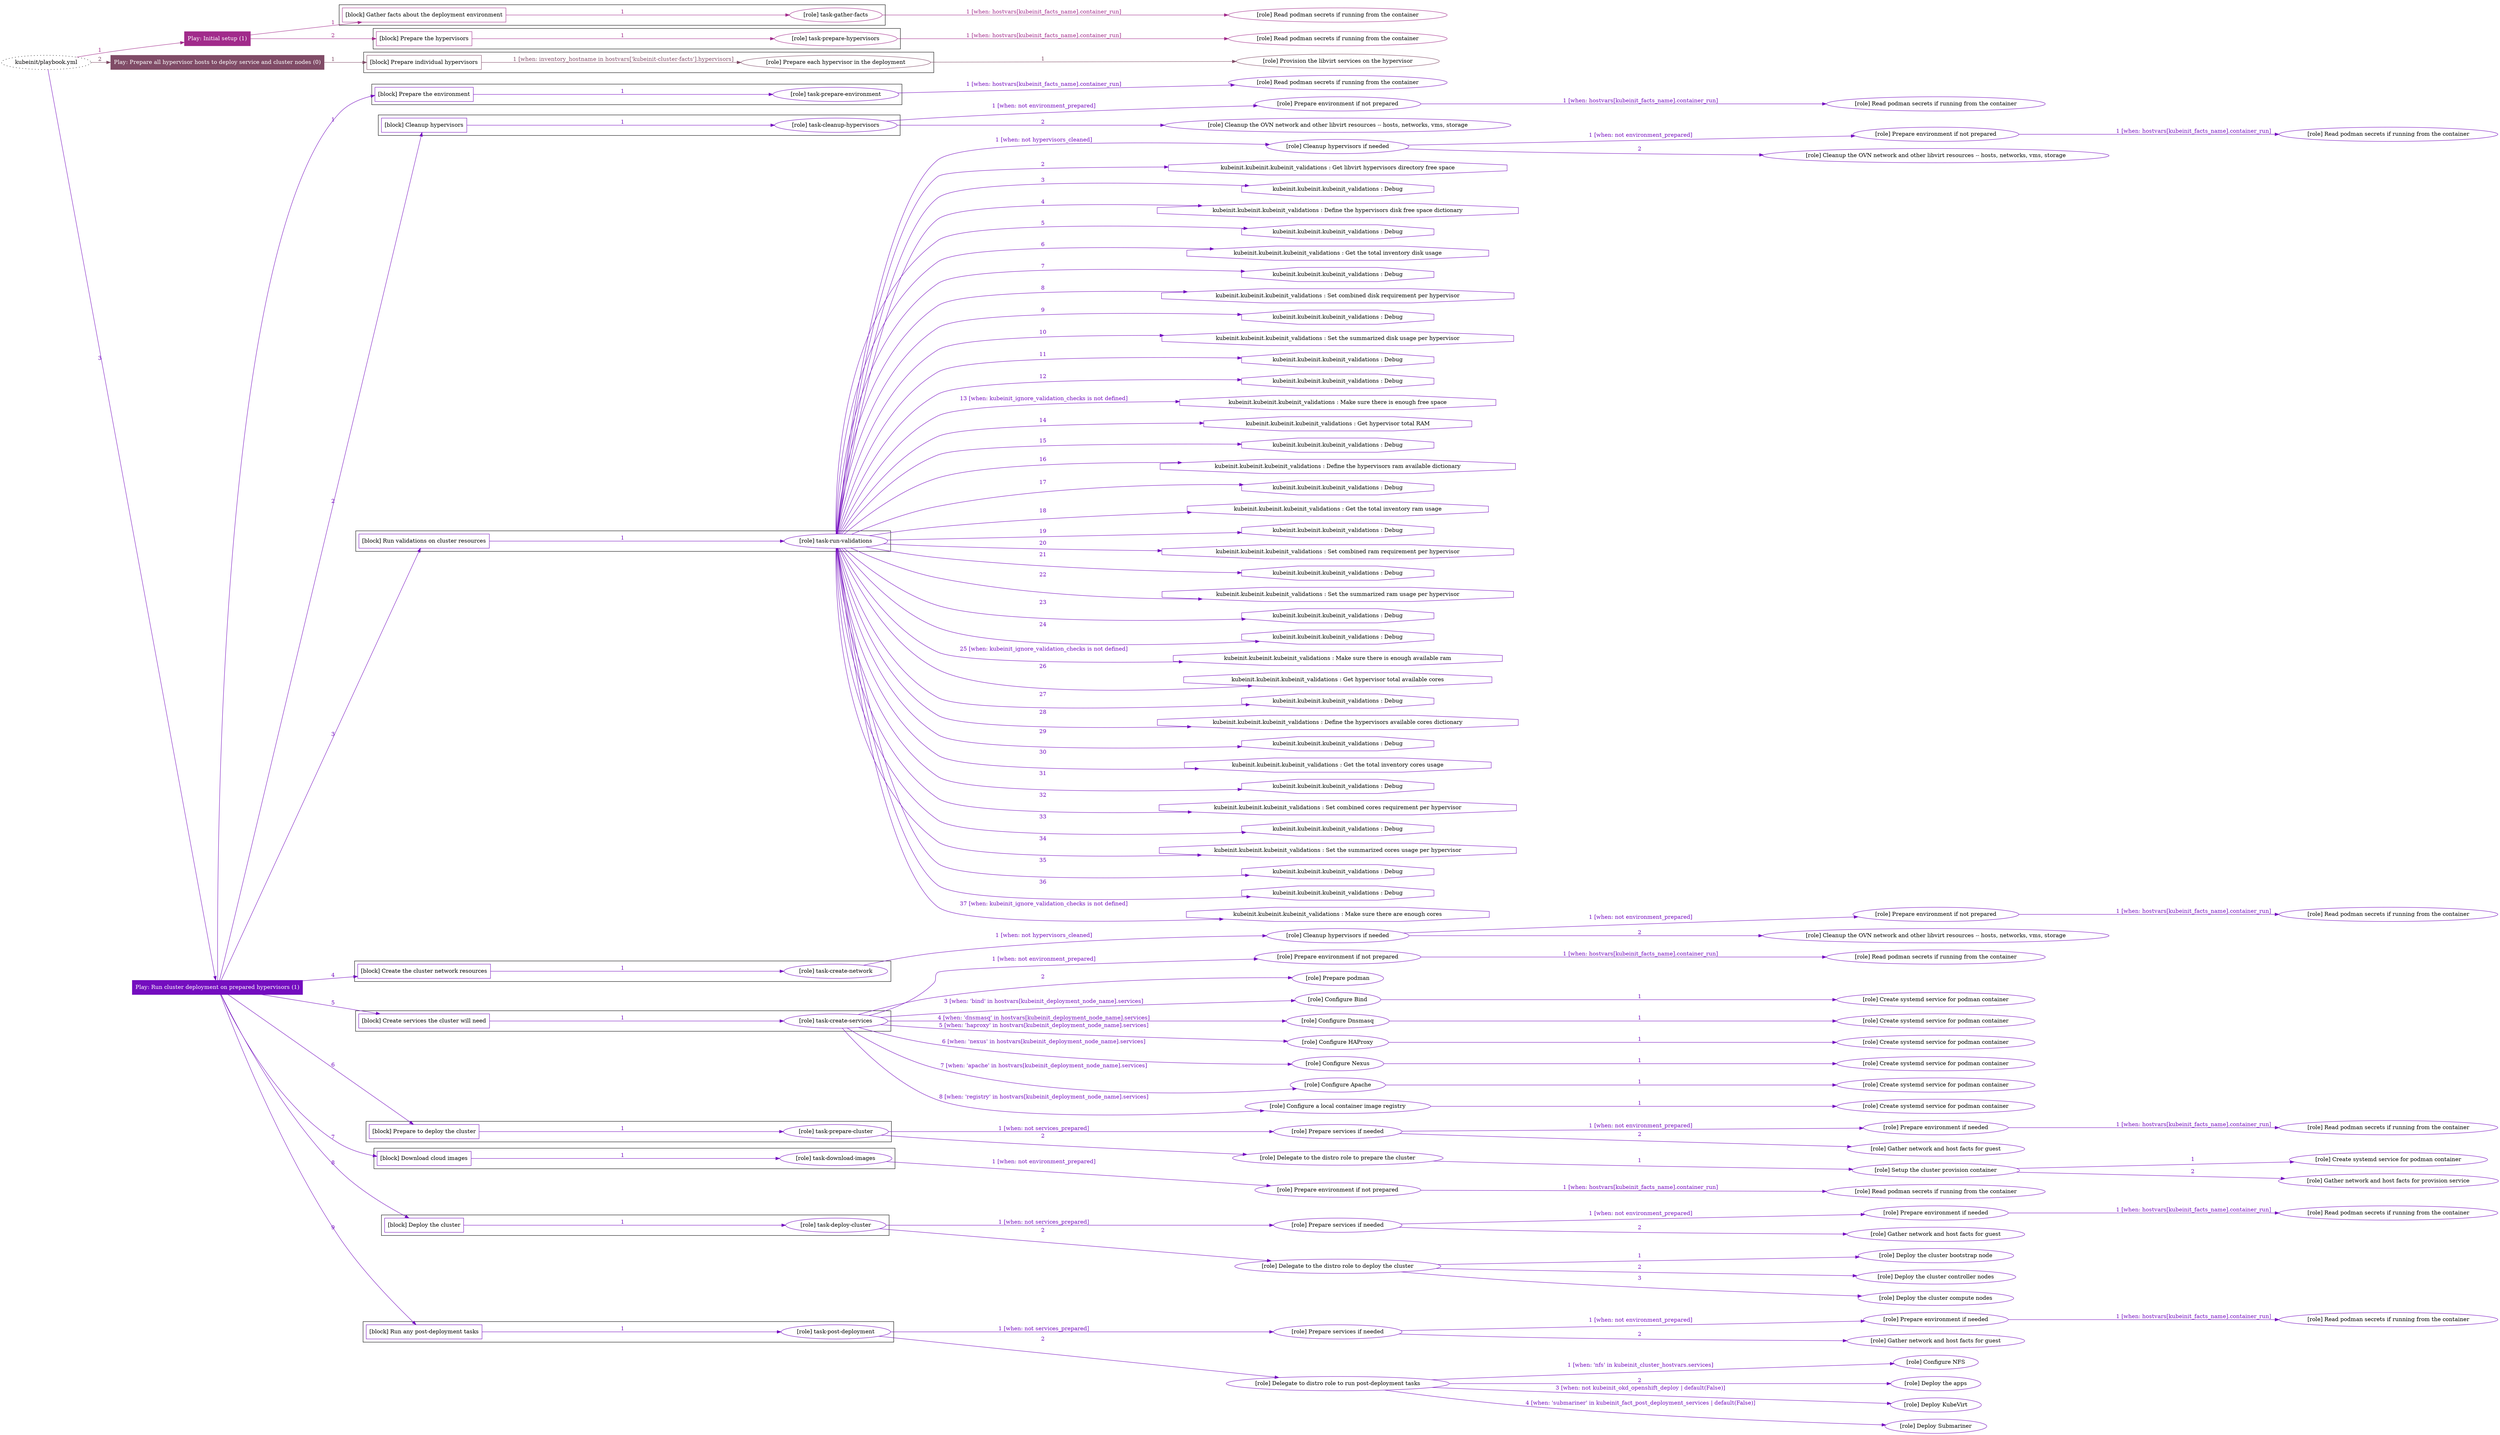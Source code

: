 digraph {
	graph [concentrate=true ordering=in rankdir=LR ratio=fill]
	edge [esep=5 sep=10]
	"kubeinit/playbook.yml" [id=root_node style=dotted]
	play_e121d2b7 [label="Play: Initial setup (1)" color="#a12b8b" fontcolor="#ffffff" id=play_e121d2b7 shape=box style=filled tooltip=localhost]
	"kubeinit/playbook.yml" -> play_e121d2b7 [label="1 " color="#a12b8b" fontcolor="#a12b8b" id=edge_8239b6d9 labeltooltip="1 " tooltip="1 "]
	subgraph "Read podman secrets if running from the container" {
		role_a593e386 [label="[role] Read podman secrets if running from the container" color="#a12b8b" id=role_a593e386 tooltip="Read podman secrets if running from the container"]
	}
	subgraph "task-gather-facts" {
		role_e65a0b2d [label="[role] task-gather-facts" color="#a12b8b" id=role_e65a0b2d tooltip="task-gather-facts"]
		role_e65a0b2d -> role_a593e386 [label="1 [when: hostvars[kubeinit_facts_name].container_run]" color="#a12b8b" fontcolor="#a12b8b" id=edge_37677efd labeltooltip="1 [when: hostvars[kubeinit_facts_name].container_run]" tooltip="1 [when: hostvars[kubeinit_facts_name].container_run]"]
	}
	subgraph "Read podman secrets if running from the container" {
		role_6b0870a6 [label="[role] Read podman secrets if running from the container" color="#a12b8b" id=role_6b0870a6 tooltip="Read podman secrets if running from the container"]
	}
	subgraph "task-prepare-hypervisors" {
		role_1e3c3061 [label="[role] task-prepare-hypervisors" color="#a12b8b" id=role_1e3c3061 tooltip="task-prepare-hypervisors"]
		role_1e3c3061 -> role_6b0870a6 [label="1 [when: hostvars[kubeinit_facts_name].container_run]" color="#a12b8b" fontcolor="#a12b8b" id=edge_ce321dff labeltooltip="1 [when: hostvars[kubeinit_facts_name].container_run]" tooltip="1 [when: hostvars[kubeinit_facts_name].container_run]"]
	}
	subgraph "Play: Initial setup (1)" {
		play_e121d2b7 -> block_a0521b14 [label=1 color="#a12b8b" fontcolor="#a12b8b" id=edge_de1aebce labeltooltip=1 tooltip=1]
		subgraph cluster_block_a0521b14 {
			block_a0521b14 [label="[block] Gather facts about the deployment environment" color="#a12b8b" id=block_a0521b14 labeltooltip="Gather facts about the deployment environment" shape=box tooltip="Gather facts about the deployment environment"]
			block_a0521b14 -> role_e65a0b2d [label="1 " color="#a12b8b" fontcolor="#a12b8b" id=edge_de6ee9a6 labeltooltip="1 " tooltip="1 "]
		}
		play_e121d2b7 -> block_1dc308d3 [label=2 color="#a12b8b" fontcolor="#a12b8b" id=edge_83014aed labeltooltip=2 tooltip=2]
		subgraph cluster_block_1dc308d3 {
			block_1dc308d3 [label="[block] Prepare the hypervisors" color="#a12b8b" id=block_1dc308d3 labeltooltip="Prepare the hypervisors" shape=box tooltip="Prepare the hypervisors"]
			block_1dc308d3 -> role_1e3c3061 [label="1 " color="#a12b8b" fontcolor="#a12b8b" id=edge_a00c1db8 labeltooltip="1 " tooltip="1 "]
		}
	}
	play_9d099efa [label="Play: Prepare all hypervisor hosts to deploy service and cluster nodes (0)" color="#804c67" fontcolor="#ffffff" id=play_9d099efa shape=box style=filled tooltip="Play: Prepare all hypervisor hosts to deploy service and cluster nodes (0)"]
	"kubeinit/playbook.yml" -> play_9d099efa [label="2 " color="#804c67" fontcolor="#804c67" id=edge_96591301 labeltooltip="2 " tooltip="2 "]
	subgraph "Provision the libvirt services on the hypervisor" {
		role_48d6ed60 [label="[role] Provision the libvirt services on the hypervisor" color="#804c67" id=role_48d6ed60 tooltip="Provision the libvirt services on the hypervisor"]
	}
	subgraph "Prepare each hypervisor in the deployment" {
		role_d86f66a5 [label="[role] Prepare each hypervisor in the deployment" color="#804c67" id=role_d86f66a5 tooltip="Prepare each hypervisor in the deployment"]
		role_d86f66a5 -> role_48d6ed60 [label="1 " color="#804c67" fontcolor="#804c67" id=edge_49e3c98f labeltooltip="1 " tooltip="1 "]
	}
	subgraph "Play: Prepare all hypervisor hosts to deploy service and cluster nodes (0)" {
		play_9d099efa -> block_833ad7ba [label=1 color="#804c67" fontcolor="#804c67" id=edge_2801961a labeltooltip=1 tooltip=1]
		subgraph cluster_block_833ad7ba {
			block_833ad7ba [label="[block] Prepare individual hypervisors" color="#804c67" id=block_833ad7ba labeltooltip="Prepare individual hypervisors" shape=box tooltip="Prepare individual hypervisors"]
			block_833ad7ba -> role_d86f66a5 [label="1 [when: inventory_hostname in hostvars['kubeinit-cluster-facts'].hypervisors]" color="#804c67" fontcolor="#804c67" id=edge_8e8f495c labeltooltip="1 [when: inventory_hostname in hostvars['kubeinit-cluster-facts'].hypervisors]" tooltip="1 [when: inventory_hostname in hostvars['kubeinit-cluster-facts'].hypervisors]"]
		}
	}
	play_901722f1 [label="Play: Run cluster deployment on prepared hypervisors (1)" color="#740dbf" fontcolor="#ffffff" id=play_901722f1 shape=box style=filled tooltip=localhost]
	"kubeinit/playbook.yml" -> play_901722f1 [label="3 " color="#740dbf" fontcolor="#740dbf" id=edge_91b9c3d3 labeltooltip="3 " tooltip="3 "]
	subgraph "Read podman secrets if running from the container" {
		role_fb2f0ef6 [label="[role] Read podman secrets if running from the container" color="#740dbf" id=role_fb2f0ef6 tooltip="Read podman secrets if running from the container"]
	}
	subgraph "task-prepare-environment" {
		role_132d3247 [label="[role] task-prepare-environment" color="#740dbf" id=role_132d3247 tooltip="task-prepare-environment"]
		role_132d3247 -> role_fb2f0ef6 [label="1 [when: hostvars[kubeinit_facts_name].container_run]" color="#740dbf" fontcolor="#740dbf" id=edge_13ba1fe8 labeltooltip="1 [when: hostvars[kubeinit_facts_name].container_run]" tooltip="1 [when: hostvars[kubeinit_facts_name].container_run]"]
	}
	subgraph "Read podman secrets if running from the container" {
		role_f4cb167d [label="[role] Read podman secrets if running from the container" color="#740dbf" id=role_f4cb167d tooltip="Read podman secrets if running from the container"]
	}
	subgraph "Prepare environment if not prepared" {
		role_c0f313aa [label="[role] Prepare environment if not prepared" color="#740dbf" id=role_c0f313aa tooltip="Prepare environment if not prepared"]
		role_c0f313aa -> role_f4cb167d [label="1 [when: hostvars[kubeinit_facts_name].container_run]" color="#740dbf" fontcolor="#740dbf" id=edge_825f2572 labeltooltip="1 [when: hostvars[kubeinit_facts_name].container_run]" tooltip="1 [when: hostvars[kubeinit_facts_name].container_run]"]
	}
	subgraph "Cleanup the OVN network and other libvirt resources -- hosts, networks, vms, storage" {
		role_a5f7d24d [label="[role] Cleanup the OVN network and other libvirt resources -- hosts, networks, vms, storage" color="#740dbf" id=role_a5f7d24d tooltip="Cleanup the OVN network and other libvirt resources -- hosts, networks, vms, storage"]
	}
	subgraph "task-cleanup-hypervisors" {
		role_306d374e [label="[role] task-cleanup-hypervisors" color="#740dbf" id=role_306d374e tooltip="task-cleanup-hypervisors"]
		role_306d374e -> role_c0f313aa [label="1 [when: not environment_prepared]" color="#740dbf" fontcolor="#740dbf" id=edge_cb011fac labeltooltip="1 [when: not environment_prepared]" tooltip="1 [when: not environment_prepared]"]
		role_306d374e -> role_a5f7d24d [label="2 " color="#740dbf" fontcolor="#740dbf" id=edge_e64d05a3 labeltooltip="2 " tooltip="2 "]
	}
	subgraph "Read podman secrets if running from the container" {
		role_b0227f06 [label="[role] Read podman secrets if running from the container" color="#740dbf" id=role_b0227f06 tooltip="Read podman secrets if running from the container"]
	}
	subgraph "Prepare environment if not prepared" {
		role_8289303e [label="[role] Prepare environment if not prepared" color="#740dbf" id=role_8289303e tooltip="Prepare environment if not prepared"]
		role_8289303e -> role_b0227f06 [label="1 [when: hostvars[kubeinit_facts_name].container_run]" color="#740dbf" fontcolor="#740dbf" id=edge_50aff37d labeltooltip="1 [when: hostvars[kubeinit_facts_name].container_run]" tooltip="1 [when: hostvars[kubeinit_facts_name].container_run]"]
	}
	subgraph "Cleanup the OVN network and other libvirt resources -- hosts, networks, vms, storage" {
		role_7a33c063 [label="[role] Cleanup the OVN network and other libvirt resources -- hosts, networks, vms, storage" color="#740dbf" id=role_7a33c063 tooltip="Cleanup the OVN network and other libvirt resources -- hosts, networks, vms, storage"]
	}
	subgraph "Cleanup hypervisors if needed" {
		role_d5251f47 [label="[role] Cleanup hypervisors if needed" color="#740dbf" id=role_d5251f47 tooltip="Cleanup hypervisors if needed"]
		role_d5251f47 -> role_8289303e [label="1 [when: not environment_prepared]" color="#740dbf" fontcolor="#740dbf" id=edge_7e1be00f labeltooltip="1 [when: not environment_prepared]" tooltip="1 [when: not environment_prepared]"]
		role_d5251f47 -> role_7a33c063 [label="2 " color="#740dbf" fontcolor="#740dbf" id=edge_30ae942d labeltooltip="2 " tooltip="2 "]
	}
	subgraph "task-run-validations" {
		role_f3a0c784 [label="[role] task-run-validations" color="#740dbf" id=role_f3a0c784 tooltip="task-run-validations"]
		role_f3a0c784 -> role_d5251f47 [label="1 [when: not hypervisors_cleaned]" color="#740dbf" fontcolor="#740dbf" id=edge_9edd41ac labeltooltip="1 [when: not hypervisors_cleaned]" tooltip="1 [when: not hypervisors_cleaned]"]
		task_d2fed591 [label="kubeinit.kubeinit.kubeinit_validations : Get libvirt hypervisors directory free space" color="#740dbf" id=task_d2fed591 shape=octagon tooltip="kubeinit.kubeinit.kubeinit_validations : Get libvirt hypervisors directory free space"]
		role_f3a0c784 -> task_d2fed591 [label="2 " color="#740dbf" fontcolor="#740dbf" id=edge_f7f45d89 labeltooltip="2 " tooltip="2 "]
		task_58dd77ec [label="kubeinit.kubeinit.kubeinit_validations : Debug" color="#740dbf" id=task_58dd77ec shape=octagon tooltip="kubeinit.kubeinit.kubeinit_validations : Debug"]
		role_f3a0c784 -> task_58dd77ec [label="3 " color="#740dbf" fontcolor="#740dbf" id=edge_f39e0b29 labeltooltip="3 " tooltip="3 "]
		task_bc77e244 [label="kubeinit.kubeinit.kubeinit_validations : Define the hypervisors disk free space dictionary" color="#740dbf" id=task_bc77e244 shape=octagon tooltip="kubeinit.kubeinit.kubeinit_validations : Define the hypervisors disk free space dictionary"]
		role_f3a0c784 -> task_bc77e244 [label="4 " color="#740dbf" fontcolor="#740dbf" id=edge_b750c8db labeltooltip="4 " tooltip="4 "]
		task_1ad773c9 [label="kubeinit.kubeinit.kubeinit_validations : Debug" color="#740dbf" id=task_1ad773c9 shape=octagon tooltip="kubeinit.kubeinit.kubeinit_validations : Debug"]
		role_f3a0c784 -> task_1ad773c9 [label="5 " color="#740dbf" fontcolor="#740dbf" id=edge_216b76d6 labeltooltip="5 " tooltip="5 "]
		task_d39449ba [label="kubeinit.kubeinit.kubeinit_validations : Get the total inventory disk usage" color="#740dbf" id=task_d39449ba shape=octagon tooltip="kubeinit.kubeinit.kubeinit_validations : Get the total inventory disk usage"]
		role_f3a0c784 -> task_d39449ba [label="6 " color="#740dbf" fontcolor="#740dbf" id=edge_0784200a labeltooltip="6 " tooltip="6 "]
		task_4837dbfe [label="kubeinit.kubeinit.kubeinit_validations : Debug" color="#740dbf" id=task_4837dbfe shape=octagon tooltip="kubeinit.kubeinit.kubeinit_validations : Debug"]
		role_f3a0c784 -> task_4837dbfe [label="7 " color="#740dbf" fontcolor="#740dbf" id=edge_77b819d5 labeltooltip="7 " tooltip="7 "]
		task_05146b7a [label="kubeinit.kubeinit.kubeinit_validations : Set combined disk requirement per hypervisor" color="#740dbf" id=task_05146b7a shape=octagon tooltip="kubeinit.kubeinit.kubeinit_validations : Set combined disk requirement per hypervisor"]
		role_f3a0c784 -> task_05146b7a [label="8 " color="#740dbf" fontcolor="#740dbf" id=edge_61cf74a9 labeltooltip="8 " tooltip="8 "]
		task_55f0de28 [label="kubeinit.kubeinit.kubeinit_validations : Debug" color="#740dbf" id=task_55f0de28 shape=octagon tooltip="kubeinit.kubeinit.kubeinit_validations : Debug"]
		role_f3a0c784 -> task_55f0de28 [label="9 " color="#740dbf" fontcolor="#740dbf" id=edge_9aab1891 labeltooltip="9 " tooltip="9 "]
		task_e1c4b0f9 [label="kubeinit.kubeinit.kubeinit_validations : Set the summarized disk usage per hypervisor" color="#740dbf" id=task_e1c4b0f9 shape=octagon tooltip="kubeinit.kubeinit.kubeinit_validations : Set the summarized disk usage per hypervisor"]
		role_f3a0c784 -> task_e1c4b0f9 [label="10 " color="#740dbf" fontcolor="#740dbf" id=edge_247a850d labeltooltip="10 " tooltip="10 "]
		task_64845910 [label="kubeinit.kubeinit.kubeinit_validations : Debug" color="#740dbf" id=task_64845910 shape=octagon tooltip="kubeinit.kubeinit.kubeinit_validations : Debug"]
		role_f3a0c784 -> task_64845910 [label="11 " color="#740dbf" fontcolor="#740dbf" id=edge_0f4587fd labeltooltip="11 " tooltip="11 "]
		task_d2fe4032 [label="kubeinit.kubeinit.kubeinit_validations : Debug" color="#740dbf" id=task_d2fe4032 shape=octagon tooltip="kubeinit.kubeinit.kubeinit_validations : Debug"]
		role_f3a0c784 -> task_d2fe4032 [label="12 " color="#740dbf" fontcolor="#740dbf" id=edge_e14edcea labeltooltip="12 " tooltip="12 "]
		task_aba58d3c [label="kubeinit.kubeinit.kubeinit_validations : Make sure there is enough free space" color="#740dbf" id=task_aba58d3c shape=octagon tooltip="kubeinit.kubeinit.kubeinit_validations : Make sure there is enough free space"]
		role_f3a0c784 -> task_aba58d3c [label="13 [when: kubeinit_ignore_validation_checks is not defined]" color="#740dbf" fontcolor="#740dbf" id=edge_846dba91 labeltooltip="13 [when: kubeinit_ignore_validation_checks is not defined]" tooltip="13 [when: kubeinit_ignore_validation_checks is not defined]"]
		task_13d30870 [label="kubeinit.kubeinit.kubeinit_validations : Get hypervisor total RAM" color="#740dbf" id=task_13d30870 shape=octagon tooltip="kubeinit.kubeinit.kubeinit_validations : Get hypervisor total RAM"]
		role_f3a0c784 -> task_13d30870 [label="14 " color="#740dbf" fontcolor="#740dbf" id=edge_e33dc8f6 labeltooltip="14 " tooltip="14 "]
		task_baf32cda [label="kubeinit.kubeinit.kubeinit_validations : Debug" color="#740dbf" id=task_baf32cda shape=octagon tooltip="kubeinit.kubeinit.kubeinit_validations : Debug"]
		role_f3a0c784 -> task_baf32cda [label="15 " color="#740dbf" fontcolor="#740dbf" id=edge_490dab8d labeltooltip="15 " tooltip="15 "]
		task_2fe617f4 [label="kubeinit.kubeinit.kubeinit_validations : Define the hypervisors ram available dictionary" color="#740dbf" id=task_2fe617f4 shape=octagon tooltip="kubeinit.kubeinit.kubeinit_validations : Define the hypervisors ram available dictionary"]
		role_f3a0c784 -> task_2fe617f4 [label="16 " color="#740dbf" fontcolor="#740dbf" id=edge_6c1b251e labeltooltip="16 " tooltip="16 "]
		task_4bebda78 [label="kubeinit.kubeinit.kubeinit_validations : Debug" color="#740dbf" id=task_4bebda78 shape=octagon tooltip="kubeinit.kubeinit.kubeinit_validations : Debug"]
		role_f3a0c784 -> task_4bebda78 [label="17 " color="#740dbf" fontcolor="#740dbf" id=edge_e0872e48 labeltooltip="17 " tooltip="17 "]
		task_72a44e50 [label="kubeinit.kubeinit.kubeinit_validations : Get the total inventory ram usage" color="#740dbf" id=task_72a44e50 shape=octagon tooltip="kubeinit.kubeinit.kubeinit_validations : Get the total inventory ram usage"]
		role_f3a0c784 -> task_72a44e50 [label="18 " color="#740dbf" fontcolor="#740dbf" id=edge_d16ce817 labeltooltip="18 " tooltip="18 "]
		task_77334acc [label="kubeinit.kubeinit.kubeinit_validations : Debug" color="#740dbf" id=task_77334acc shape=octagon tooltip="kubeinit.kubeinit.kubeinit_validations : Debug"]
		role_f3a0c784 -> task_77334acc [label="19 " color="#740dbf" fontcolor="#740dbf" id=edge_b8df218f labeltooltip="19 " tooltip="19 "]
		task_ada351a9 [label="kubeinit.kubeinit.kubeinit_validations : Set combined ram requirement per hypervisor" color="#740dbf" id=task_ada351a9 shape=octagon tooltip="kubeinit.kubeinit.kubeinit_validations : Set combined ram requirement per hypervisor"]
		role_f3a0c784 -> task_ada351a9 [label="20 " color="#740dbf" fontcolor="#740dbf" id=edge_a973f5f6 labeltooltip="20 " tooltip="20 "]
		task_6063a68b [label="kubeinit.kubeinit.kubeinit_validations : Debug" color="#740dbf" id=task_6063a68b shape=octagon tooltip="kubeinit.kubeinit.kubeinit_validations : Debug"]
		role_f3a0c784 -> task_6063a68b [label="21 " color="#740dbf" fontcolor="#740dbf" id=edge_1448444d labeltooltip="21 " tooltip="21 "]
		task_f6b0e402 [label="kubeinit.kubeinit.kubeinit_validations : Set the summarized ram usage per hypervisor" color="#740dbf" id=task_f6b0e402 shape=octagon tooltip="kubeinit.kubeinit.kubeinit_validations : Set the summarized ram usage per hypervisor"]
		role_f3a0c784 -> task_f6b0e402 [label="22 " color="#740dbf" fontcolor="#740dbf" id=edge_f746f484 labeltooltip="22 " tooltip="22 "]
		task_dbd6dcd9 [label="kubeinit.kubeinit.kubeinit_validations : Debug" color="#740dbf" id=task_dbd6dcd9 shape=octagon tooltip="kubeinit.kubeinit.kubeinit_validations : Debug"]
		role_f3a0c784 -> task_dbd6dcd9 [label="23 " color="#740dbf" fontcolor="#740dbf" id=edge_5a036530 labeltooltip="23 " tooltip="23 "]
		task_4d1349ee [label="kubeinit.kubeinit.kubeinit_validations : Debug" color="#740dbf" id=task_4d1349ee shape=octagon tooltip="kubeinit.kubeinit.kubeinit_validations : Debug"]
		role_f3a0c784 -> task_4d1349ee [label="24 " color="#740dbf" fontcolor="#740dbf" id=edge_04217409 labeltooltip="24 " tooltip="24 "]
		task_a483f52a [label="kubeinit.kubeinit.kubeinit_validations : Make sure there is enough available ram" color="#740dbf" id=task_a483f52a shape=octagon tooltip="kubeinit.kubeinit.kubeinit_validations : Make sure there is enough available ram"]
		role_f3a0c784 -> task_a483f52a [label="25 [when: kubeinit_ignore_validation_checks is not defined]" color="#740dbf" fontcolor="#740dbf" id=edge_35e70d7c labeltooltip="25 [when: kubeinit_ignore_validation_checks is not defined]" tooltip="25 [when: kubeinit_ignore_validation_checks is not defined]"]
		task_e60f76e7 [label="kubeinit.kubeinit.kubeinit_validations : Get hypervisor total available cores" color="#740dbf" id=task_e60f76e7 shape=octagon tooltip="kubeinit.kubeinit.kubeinit_validations : Get hypervisor total available cores"]
		role_f3a0c784 -> task_e60f76e7 [label="26 " color="#740dbf" fontcolor="#740dbf" id=edge_4cc927be labeltooltip="26 " tooltip="26 "]
		task_0ccc23ed [label="kubeinit.kubeinit.kubeinit_validations : Debug" color="#740dbf" id=task_0ccc23ed shape=octagon tooltip="kubeinit.kubeinit.kubeinit_validations : Debug"]
		role_f3a0c784 -> task_0ccc23ed [label="27 " color="#740dbf" fontcolor="#740dbf" id=edge_5dbd181b labeltooltip="27 " tooltip="27 "]
		task_751e2795 [label="kubeinit.kubeinit.kubeinit_validations : Define the hypervisors available cores dictionary" color="#740dbf" id=task_751e2795 shape=octagon tooltip="kubeinit.kubeinit.kubeinit_validations : Define the hypervisors available cores dictionary"]
		role_f3a0c784 -> task_751e2795 [label="28 " color="#740dbf" fontcolor="#740dbf" id=edge_687644e0 labeltooltip="28 " tooltip="28 "]
		task_7de918ea [label="kubeinit.kubeinit.kubeinit_validations : Debug" color="#740dbf" id=task_7de918ea shape=octagon tooltip="kubeinit.kubeinit.kubeinit_validations : Debug"]
		role_f3a0c784 -> task_7de918ea [label="29 " color="#740dbf" fontcolor="#740dbf" id=edge_e168d366 labeltooltip="29 " tooltip="29 "]
		task_4423fae2 [label="kubeinit.kubeinit.kubeinit_validations : Get the total inventory cores usage" color="#740dbf" id=task_4423fae2 shape=octagon tooltip="kubeinit.kubeinit.kubeinit_validations : Get the total inventory cores usage"]
		role_f3a0c784 -> task_4423fae2 [label="30 " color="#740dbf" fontcolor="#740dbf" id=edge_b56f8513 labeltooltip="30 " tooltip="30 "]
		task_3b559763 [label="kubeinit.kubeinit.kubeinit_validations : Debug" color="#740dbf" id=task_3b559763 shape=octagon tooltip="kubeinit.kubeinit.kubeinit_validations : Debug"]
		role_f3a0c784 -> task_3b559763 [label="31 " color="#740dbf" fontcolor="#740dbf" id=edge_3747c47b labeltooltip="31 " tooltip="31 "]
		task_b03c224b [label="kubeinit.kubeinit.kubeinit_validations : Set combined cores requirement per hypervisor" color="#740dbf" id=task_b03c224b shape=octagon tooltip="kubeinit.kubeinit.kubeinit_validations : Set combined cores requirement per hypervisor"]
		role_f3a0c784 -> task_b03c224b [label="32 " color="#740dbf" fontcolor="#740dbf" id=edge_33da4bf7 labeltooltip="32 " tooltip="32 "]
		task_3b21b160 [label="kubeinit.kubeinit.kubeinit_validations : Debug" color="#740dbf" id=task_3b21b160 shape=octagon tooltip="kubeinit.kubeinit.kubeinit_validations : Debug"]
		role_f3a0c784 -> task_3b21b160 [label="33 " color="#740dbf" fontcolor="#740dbf" id=edge_371df39f labeltooltip="33 " tooltip="33 "]
		task_24b7f52d [label="kubeinit.kubeinit.kubeinit_validations : Set the summarized cores usage per hypervisor" color="#740dbf" id=task_24b7f52d shape=octagon tooltip="kubeinit.kubeinit.kubeinit_validations : Set the summarized cores usage per hypervisor"]
		role_f3a0c784 -> task_24b7f52d [label="34 " color="#740dbf" fontcolor="#740dbf" id=edge_8273efda labeltooltip="34 " tooltip="34 "]
		task_aeb27b20 [label="kubeinit.kubeinit.kubeinit_validations : Debug" color="#740dbf" id=task_aeb27b20 shape=octagon tooltip="kubeinit.kubeinit.kubeinit_validations : Debug"]
		role_f3a0c784 -> task_aeb27b20 [label="35 " color="#740dbf" fontcolor="#740dbf" id=edge_b91bdf7a labeltooltip="35 " tooltip="35 "]
		task_75381d9d [label="kubeinit.kubeinit.kubeinit_validations : Debug" color="#740dbf" id=task_75381d9d shape=octagon tooltip="kubeinit.kubeinit.kubeinit_validations : Debug"]
		role_f3a0c784 -> task_75381d9d [label="36 " color="#740dbf" fontcolor="#740dbf" id=edge_43a72497 labeltooltip="36 " tooltip="36 "]
		task_f693816f [label="kubeinit.kubeinit.kubeinit_validations : Make sure there are enough cores" color="#740dbf" id=task_f693816f shape=octagon tooltip="kubeinit.kubeinit.kubeinit_validations : Make sure there are enough cores"]
		role_f3a0c784 -> task_f693816f [label="37 [when: kubeinit_ignore_validation_checks is not defined]" color="#740dbf" fontcolor="#740dbf" id=edge_fc16e7d4 labeltooltip="37 [when: kubeinit_ignore_validation_checks is not defined]" tooltip="37 [when: kubeinit_ignore_validation_checks is not defined]"]
	}
	subgraph "Read podman secrets if running from the container" {
		role_5abae1b2 [label="[role] Read podman secrets if running from the container" color="#740dbf" id=role_5abae1b2 tooltip="Read podman secrets if running from the container"]
	}
	subgraph "Prepare environment if not prepared" {
		role_6b176595 [label="[role] Prepare environment if not prepared" color="#740dbf" id=role_6b176595 tooltip="Prepare environment if not prepared"]
		role_6b176595 -> role_5abae1b2 [label="1 [when: hostvars[kubeinit_facts_name].container_run]" color="#740dbf" fontcolor="#740dbf" id=edge_10b76afe labeltooltip="1 [when: hostvars[kubeinit_facts_name].container_run]" tooltip="1 [when: hostvars[kubeinit_facts_name].container_run]"]
	}
	subgraph "Cleanup the OVN network and other libvirt resources -- hosts, networks, vms, storage" {
		role_e8016608 [label="[role] Cleanup the OVN network and other libvirt resources -- hosts, networks, vms, storage" color="#740dbf" id=role_e8016608 tooltip="Cleanup the OVN network and other libvirt resources -- hosts, networks, vms, storage"]
	}
	subgraph "Cleanup hypervisors if needed" {
		role_84c944da [label="[role] Cleanup hypervisors if needed" color="#740dbf" id=role_84c944da tooltip="Cleanup hypervisors if needed"]
		role_84c944da -> role_6b176595 [label="1 [when: not environment_prepared]" color="#740dbf" fontcolor="#740dbf" id=edge_d3b76bb5 labeltooltip="1 [when: not environment_prepared]" tooltip="1 [when: not environment_prepared]"]
		role_84c944da -> role_e8016608 [label="2 " color="#740dbf" fontcolor="#740dbf" id=edge_cd243d45 labeltooltip="2 " tooltip="2 "]
	}
	subgraph "task-create-network" {
		role_365bbca1 [label="[role] task-create-network" color="#740dbf" id=role_365bbca1 tooltip="task-create-network"]
		role_365bbca1 -> role_84c944da [label="1 [when: not hypervisors_cleaned]" color="#740dbf" fontcolor="#740dbf" id=edge_de403954 labeltooltip="1 [when: not hypervisors_cleaned]" tooltip="1 [when: not hypervisors_cleaned]"]
	}
	subgraph "Read podman secrets if running from the container" {
		role_b4a967ef [label="[role] Read podman secrets if running from the container" color="#740dbf" id=role_b4a967ef tooltip="Read podman secrets if running from the container"]
	}
	subgraph "Prepare environment if not prepared" {
		role_d12b0a9f [label="[role] Prepare environment if not prepared" color="#740dbf" id=role_d12b0a9f tooltip="Prepare environment if not prepared"]
		role_d12b0a9f -> role_b4a967ef [label="1 [when: hostvars[kubeinit_facts_name].container_run]" color="#740dbf" fontcolor="#740dbf" id=edge_458c2284 labeltooltip="1 [when: hostvars[kubeinit_facts_name].container_run]" tooltip="1 [when: hostvars[kubeinit_facts_name].container_run]"]
	}
	subgraph "Prepare podman" {
		role_51061ab6 [label="[role] Prepare podman" color="#740dbf" id=role_51061ab6 tooltip="Prepare podman"]
	}
	subgraph "Create systemd service for podman container" {
		role_7319baf9 [label="[role] Create systemd service for podman container" color="#740dbf" id=role_7319baf9 tooltip="Create systemd service for podman container"]
	}
	subgraph "Configure Bind" {
		role_c98f27de [label="[role] Configure Bind" color="#740dbf" id=role_c98f27de tooltip="Configure Bind"]
		role_c98f27de -> role_7319baf9 [label="1 " color="#740dbf" fontcolor="#740dbf" id=edge_53d6598f labeltooltip="1 " tooltip="1 "]
	}
	subgraph "Create systemd service for podman container" {
		role_a1dd5341 [label="[role] Create systemd service for podman container" color="#740dbf" id=role_a1dd5341 tooltip="Create systemd service for podman container"]
	}
	subgraph "Configure Dnsmasq" {
		role_e5e9366c [label="[role] Configure Dnsmasq" color="#740dbf" id=role_e5e9366c tooltip="Configure Dnsmasq"]
		role_e5e9366c -> role_a1dd5341 [label="1 " color="#740dbf" fontcolor="#740dbf" id=edge_c13487f5 labeltooltip="1 " tooltip="1 "]
	}
	subgraph "Create systemd service for podman container" {
		role_85cf7ed3 [label="[role] Create systemd service for podman container" color="#740dbf" id=role_85cf7ed3 tooltip="Create systemd service for podman container"]
	}
	subgraph "Configure HAProxy" {
		role_b278cda8 [label="[role] Configure HAProxy" color="#740dbf" id=role_b278cda8 tooltip="Configure HAProxy"]
		role_b278cda8 -> role_85cf7ed3 [label="1 " color="#740dbf" fontcolor="#740dbf" id=edge_ce7cff11 labeltooltip="1 " tooltip="1 "]
	}
	subgraph "Create systemd service for podman container" {
		role_9fbfa90f [label="[role] Create systemd service for podman container" color="#740dbf" id=role_9fbfa90f tooltip="Create systemd service for podman container"]
	}
	subgraph "Configure Nexus" {
		role_174e41c9 [label="[role] Configure Nexus" color="#740dbf" id=role_174e41c9 tooltip="Configure Nexus"]
		role_174e41c9 -> role_9fbfa90f [label="1 " color="#740dbf" fontcolor="#740dbf" id=edge_878ced49 labeltooltip="1 " tooltip="1 "]
	}
	subgraph "Create systemd service for podman container" {
		role_7731379c [label="[role] Create systemd service for podman container" color="#740dbf" id=role_7731379c tooltip="Create systemd service for podman container"]
	}
	subgraph "Configure Apache" {
		role_2880f30d [label="[role] Configure Apache" color="#740dbf" id=role_2880f30d tooltip="Configure Apache"]
		role_2880f30d -> role_7731379c [label="1 " color="#740dbf" fontcolor="#740dbf" id=edge_9f49fb10 labeltooltip="1 " tooltip="1 "]
	}
	subgraph "Create systemd service for podman container" {
		role_5714bf8f [label="[role] Create systemd service for podman container" color="#740dbf" id=role_5714bf8f tooltip="Create systemd service for podman container"]
	}
	subgraph "Configure a local container image registry" {
		role_afac6ce6 [label="[role] Configure a local container image registry" color="#740dbf" id=role_afac6ce6 tooltip="Configure a local container image registry"]
		role_afac6ce6 -> role_5714bf8f [label="1 " color="#740dbf" fontcolor="#740dbf" id=edge_843fd080 labeltooltip="1 " tooltip="1 "]
	}
	subgraph "task-create-services" {
		role_b10ca7e9 [label="[role] task-create-services" color="#740dbf" id=role_b10ca7e9 tooltip="task-create-services"]
		role_b10ca7e9 -> role_d12b0a9f [label="1 [when: not environment_prepared]" color="#740dbf" fontcolor="#740dbf" id=edge_6dec7ead labeltooltip="1 [when: not environment_prepared]" tooltip="1 [when: not environment_prepared]"]
		role_b10ca7e9 -> role_51061ab6 [label="2 " color="#740dbf" fontcolor="#740dbf" id=edge_df65250f labeltooltip="2 " tooltip="2 "]
		role_b10ca7e9 -> role_c98f27de [label="3 [when: 'bind' in hostvars[kubeinit_deployment_node_name].services]" color="#740dbf" fontcolor="#740dbf" id=edge_bcbb4087 labeltooltip="3 [when: 'bind' in hostvars[kubeinit_deployment_node_name].services]" tooltip="3 [when: 'bind' in hostvars[kubeinit_deployment_node_name].services]"]
		role_b10ca7e9 -> role_e5e9366c [label="4 [when: 'dnsmasq' in hostvars[kubeinit_deployment_node_name].services]" color="#740dbf" fontcolor="#740dbf" id=edge_9dd03307 labeltooltip="4 [when: 'dnsmasq' in hostvars[kubeinit_deployment_node_name].services]" tooltip="4 [when: 'dnsmasq' in hostvars[kubeinit_deployment_node_name].services]"]
		role_b10ca7e9 -> role_b278cda8 [label="5 [when: 'haproxy' in hostvars[kubeinit_deployment_node_name].services]" color="#740dbf" fontcolor="#740dbf" id=edge_6a3bd960 labeltooltip="5 [when: 'haproxy' in hostvars[kubeinit_deployment_node_name].services]" tooltip="5 [when: 'haproxy' in hostvars[kubeinit_deployment_node_name].services]"]
		role_b10ca7e9 -> role_174e41c9 [label="6 [when: 'nexus' in hostvars[kubeinit_deployment_node_name].services]" color="#740dbf" fontcolor="#740dbf" id=edge_5a290368 labeltooltip="6 [when: 'nexus' in hostvars[kubeinit_deployment_node_name].services]" tooltip="6 [when: 'nexus' in hostvars[kubeinit_deployment_node_name].services]"]
		role_b10ca7e9 -> role_2880f30d [label="7 [when: 'apache' in hostvars[kubeinit_deployment_node_name].services]" color="#740dbf" fontcolor="#740dbf" id=edge_9e0ac48e labeltooltip="7 [when: 'apache' in hostvars[kubeinit_deployment_node_name].services]" tooltip="7 [when: 'apache' in hostvars[kubeinit_deployment_node_name].services]"]
		role_b10ca7e9 -> role_afac6ce6 [label="8 [when: 'registry' in hostvars[kubeinit_deployment_node_name].services]" color="#740dbf" fontcolor="#740dbf" id=edge_b1895f73 labeltooltip="8 [when: 'registry' in hostvars[kubeinit_deployment_node_name].services]" tooltip="8 [when: 'registry' in hostvars[kubeinit_deployment_node_name].services]"]
	}
	subgraph "Read podman secrets if running from the container" {
		role_a56a1a02 [label="[role] Read podman secrets if running from the container" color="#740dbf" id=role_a56a1a02 tooltip="Read podman secrets if running from the container"]
	}
	subgraph "Prepare environment if needed" {
		role_6b31f7f5 [label="[role] Prepare environment if needed" color="#740dbf" id=role_6b31f7f5 tooltip="Prepare environment if needed"]
		role_6b31f7f5 -> role_a56a1a02 [label="1 [when: hostvars[kubeinit_facts_name].container_run]" color="#740dbf" fontcolor="#740dbf" id=edge_db63fc4a labeltooltip="1 [when: hostvars[kubeinit_facts_name].container_run]" tooltip="1 [when: hostvars[kubeinit_facts_name].container_run]"]
	}
	subgraph "Gather network and host facts for guest" {
		role_116cbaf7 [label="[role] Gather network and host facts for guest" color="#740dbf" id=role_116cbaf7 tooltip="Gather network and host facts for guest"]
	}
	subgraph "Prepare services if needed" {
		role_8a0293ed [label="[role] Prepare services if needed" color="#740dbf" id=role_8a0293ed tooltip="Prepare services if needed"]
		role_8a0293ed -> role_6b31f7f5 [label="1 [when: not environment_prepared]" color="#740dbf" fontcolor="#740dbf" id=edge_319b0c4e labeltooltip="1 [when: not environment_prepared]" tooltip="1 [when: not environment_prepared]"]
		role_8a0293ed -> role_116cbaf7 [label="2 " color="#740dbf" fontcolor="#740dbf" id=edge_58709fd6 labeltooltip="2 " tooltip="2 "]
	}
	subgraph "Create systemd service for podman container" {
		role_941c1406 [label="[role] Create systemd service for podman container" color="#740dbf" id=role_941c1406 tooltip="Create systemd service for podman container"]
	}
	subgraph "Gather network and host facts for provision service" {
		role_430751c3 [label="[role] Gather network and host facts for provision service" color="#740dbf" id=role_430751c3 tooltip="Gather network and host facts for provision service"]
	}
	subgraph "Setup the cluster provision container" {
		role_944d3215 [label="[role] Setup the cluster provision container" color="#740dbf" id=role_944d3215 tooltip="Setup the cluster provision container"]
		role_944d3215 -> role_941c1406 [label="1 " color="#740dbf" fontcolor="#740dbf" id=edge_9d795b84 labeltooltip="1 " tooltip="1 "]
		role_944d3215 -> role_430751c3 [label="2 " color="#740dbf" fontcolor="#740dbf" id=edge_b127dd76 labeltooltip="2 " tooltip="2 "]
	}
	subgraph "Delegate to the distro role to prepare the cluster" {
		role_ad9565dd [label="[role] Delegate to the distro role to prepare the cluster" color="#740dbf" id=role_ad9565dd tooltip="Delegate to the distro role to prepare the cluster"]
		role_ad9565dd -> role_944d3215 [label="1 " color="#740dbf" fontcolor="#740dbf" id=edge_0e85f7fe labeltooltip="1 " tooltip="1 "]
	}
	subgraph "task-prepare-cluster" {
		role_ccdf346c [label="[role] task-prepare-cluster" color="#740dbf" id=role_ccdf346c tooltip="task-prepare-cluster"]
		role_ccdf346c -> role_8a0293ed [label="1 [when: not services_prepared]" color="#740dbf" fontcolor="#740dbf" id=edge_b834b1b0 labeltooltip="1 [when: not services_prepared]" tooltip="1 [when: not services_prepared]"]
		role_ccdf346c -> role_ad9565dd [label="2 " color="#740dbf" fontcolor="#740dbf" id=edge_6be59f8b labeltooltip="2 " tooltip="2 "]
	}
	subgraph "Read podman secrets if running from the container" {
		role_36b14770 [label="[role] Read podman secrets if running from the container" color="#740dbf" id=role_36b14770 tooltip="Read podman secrets if running from the container"]
	}
	subgraph "Prepare environment if not prepared" {
		role_177387cf [label="[role] Prepare environment if not prepared" color="#740dbf" id=role_177387cf tooltip="Prepare environment if not prepared"]
		role_177387cf -> role_36b14770 [label="1 [when: hostvars[kubeinit_facts_name].container_run]" color="#740dbf" fontcolor="#740dbf" id=edge_490ffb20 labeltooltip="1 [when: hostvars[kubeinit_facts_name].container_run]" tooltip="1 [when: hostvars[kubeinit_facts_name].container_run]"]
	}
	subgraph "task-download-images" {
		role_43a2f180 [label="[role] task-download-images" color="#740dbf" id=role_43a2f180 tooltip="task-download-images"]
		role_43a2f180 -> role_177387cf [label="1 [when: not environment_prepared]" color="#740dbf" fontcolor="#740dbf" id=edge_f9f98c61 labeltooltip="1 [when: not environment_prepared]" tooltip="1 [when: not environment_prepared]"]
	}
	subgraph "Read podman secrets if running from the container" {
		role_bf950b11 [label="[role] Read podman secrets if running from the container" color="#740dbf" id=role_bf950b11 tooltip="Read podman secrets if running from the container"]
	}
	subgraph "Prepare environment if needed" {
		role_b5dbbd0c [label="[role] Prepare environment if needed" color="#740dbf" id=role_b5dbbd0c tooltip="Prepare environment if needed"]
		role_b5dbbd0c -> role_bf950b11 [label="1 [when: hostvars[kubeinit_facts_name].container_run]" color="#740dbf" fontcolor="#740dbf" id=edge_71110f97 labeltooltip="1 [when: hostvars[kubeinit_facts_name].container_run]" tooltip="1 [when: hostvars[kubeinit_facts_name].container_run]"]
	}
	subgraph "Gather network and host facts for guest" {
		role_f30a6714 [label="[role] Gather network and host facts for guest" color="#740dbf" id=role_f30a6714 tooltip="Gather network and host facts for guest"]
	}
	subgraph "Prepare services if needed" {
		role_6a16d909 [label="[role] Prepare services if needed" color="#740dbf" id=role_6a16d909 tooltip="Prepare services if needed"]
		role_6a16d909 -> role_b5dbbd0c [label="1 [when: not environment_prepared]" color="#740dbf" fontcolor="#740dbf" id=edge_bf5fc938 labeltooltip="1 [when: not environment_prepared]" tooltip="1 [when: not environment_prepared]"]
		role_6a16d909 -> role_f30a6714 [label="2 " color="#740dbf" fontcolor="#740dbf" id=edge_7776c321 labeltooltip="2 " tooltip="2 "]
	}
	subgraph "Deploy the cluster bootstrap node" {
		role_10ab2b9c [label="[role] Deploy the cluster bootstrap node" color="#740dbf" id=role_10ab2b9c tooltip="Deploy the cluster bootstrap node"]
	}
	subgraph "Deploy the cluster controller nodes" {
		role_4575e926 [label="[role] Deploy the cluster controller nodes" color="#740dbf" id=role_4575e926 tooltip="Deploy the cluster controller nodes"]
	}
	subgraph "Deploy the cluster compute nodes" {
		role_f6540477 [label="[role] Deploy the cluster compute nodes" color="#740dbf" id=role_f6540477 tooltip="Deploy the cluster compute nodes"]
	}
	subgraph "Delegate to the distro role to deploy the cluster" {
		role_543a24ac [label="[role] Delegate to the distro role to deploy the cluster" color="#740dbf" id=role_543a24ac tooltip="Delegate to the distro role to deploy the cluster"]
		role_543a24ac -> role_10ab2b9c [label="1 " color="#740dbf" fontcolor="#740dbf" id=edge_03cd8629 labeltooltip="1 " tooltip="1 "]
		role_543a24ac -> role_4575e926 [label="2 " color="#740dbf" fontcolor="#740dbf" id=edge_f3f43709 labeltooltip="2 " tooltip="2 "]
		role_543a24ac -> role_f6540477 [label="3 " color="#740dbf" fontcolor="#740dbf" id=edge_f20b8fe0 labeltooltip="3 " tooltip="3 "]
	}
	subgraph "task-deploy-cluster" {
		role_94f5cb8f [label="[role] task-deploy-cluster" color="#740dbf" id=role_94f5cb8f tooltip="task-deploy-cluster"]
		role_94f5cb8f -> role_6a16d909 [label="1 [when: not services_prepared]" color="#740dbf" fontcolor="#740dbf" id=edge_2b96721b labeltooltip="1 [when: not services_prepared]" tooltip="1 [when: not services_prepared]"]
		role_94f5cb8f -> role_543a24ac [label="2 " color="#740dbf" fontcolor="#740dbf" id=edge_b4eb6464 labeltooltip="2 " tooltip="2 "]
	}
	subgraph "Read podman secrets if running from the container" {
		role_aeb50dad [label="[role] Read podman secrets if running from the container" color="#740dbf" id=role_aeb50dad tooltip="Read podman secrets if running from the container"]
	}
	subgraph "Prepare environment if needed" {
		role_936d8f02 [label="[role] Prepare environment if needed" color="#740dbf" id=role_936d8f02 tooltip="Prepare environment if needed"]
		role_936d8f02 -> role_aeb50dad [label="1 [when: hostvars[kubeinit_facts_name].container_run]" color="#740dbf" fontcolor="#740dbf" id=edge_6d0eb853 labeltooltip="1 [when: hostvars[kubeinit_facts_name].container_run]" tooltip="1 [when: hostvars[kubeinit_facts_name].container_run]"]
	}
	subgraph "Gather network and host facts for guest" {
		role_e8aa7263 [label="[role] Gather network and host facts for guest" color="#740dbf" id=role_e8aa7263 tooltip="Gather network and host facts for guest"]
	}
	subgraph "Prepare services if needed" {
		role_1982d18e [label="[role] Prepare services if needed" color="#740dbf" id=role_1982d18e tooltip="Prepare services if needed"]
		role_1982d18e -> role_936d8f02 [label="1 [when: not environment_prepared]" color="#740dbf" fontcolor="#740dbf" id=edge_6845f68b labeltooltip="1 [when: not environment_prepared]" tooltip="1 [when: not environment_prepared]"]
		role_1982d18e -> role_e8aa7263 [label="2 " color="#740dbf" fontcolor="#740dbf" id=edge_34b232a8 labeltooltip="2 " tooltip="2 "]
	}
	subgraph "Configure NFS" {
		role_ead0fa93 [label="[role] Configure NFS" color="#740dbf" id=role_ead0fa93 tooltip="Configure NFS"]
	}
	subgraph "Deploy the apps" {
		role_8db4d7c7 [label="[role] Deploy the apps" color="#740dbf" id=role_8db4d7c7 tooltip="Deploy the apps"]
	}
	subgraph "Deploy KubeVirt" {
		role_fefa41cb [label="[role] Deploy KubeVirt" color="#740dbf" id=role_fefa41cb tooltip="Deploy KubeVirt"]
	}
	subgraph "Deploy Submariner" {
		role_3351044c [label="[role] Deploy Submariner" color="#740dbf" id=role_3351044c tooltip="Deploy Submariner"]
	}
	subgraph "Delegate to distro role to run post-deployment tasks" {
		role_8e310d75 [label="[role] Delegate to distro role to run post-deployment tasks" color="#740dbf" id=role_8e310d75 tooltip="Delegate to distro role to run post-deployment tasks"]
		role_8e310d75 -> role_ead0fa93 [label="1 [when: 'nfs' in kubeinit_cluster_hostvars.services]" color="#740dbf" fontcolor="#740dbf" id=edge_ca1690b5 labeltooltip="1 [when: 'nfs' in kubeinit_cluster_hostvars.services]" tooltip="1 [when: 'nfs' in kubeinit_cluster_hostvars.services]"]
		role_8e310d75 -> role_8db4d7c7 [label="2 " color="#740dbf" fontcolor="#740dbf" id=edge_e48b01ef labeltooltip="2 " tooltip="2 "]
		role_8e310d75 -> role_fefa41cb [label="3 [when: not kubeinit_okd_openshift_deploy | default(False)]" color="#740dbf" fontcolor="#740dbf" id=edge_736ddf3d labeltooltip="3 [when: not kubeinit_okd_openshift_deploy | default(False)]" tooltip="3 [when: not kubeinit_okd_openshift_deploy | default(False)]"]
		role_8e310d75 -> role_3351044c [label="4 [when: 'submariner' in kubeinit_fact_post_deployment_services | default(False)]" color="#740dbf" fontcolor="#740dbf" id=edge_a3ec8ef2 labeltooltip="4 [when: 'submariner' in kubeinit_fact_post_deployment_services | default(False)]" tooltip="4 [when: 'submariner' in kubeinit_fact_post_deployment_services | default(False)]"]
	}
	subgraph "task-post-deployment" {
		role_9ff4d650 [label="[role] task-post-deployment" color="#740dbf" id=role_9ff4d650 tooltip="task-post-deployment"]
		role_9ff4d650 -> role_1982d18e [label="1 [when: not services_prepared]" color="#740dbf" fontcolor="#740dbf" id=edge_3fb7c2b2 labeltooltip="1 [when: not services_prepared]" tooltip="1 [when: not services_prepared]"]
		role_9ff4d650 -> role_8e310d75 [label="2 " color="#740dbf" fontcolor="#740dbf" id=edge_26dad612 labeltooltip="2 " tooltip="2 "]
	}
	subgraph "Play: Run cluster deployment on prepared hypervisors (1)" {
		play_901722f1 -> block_2568cd0d [label=1 color="#740dbf" fontcolor="#740dbf" id=edge_69a58bf6 labeltooltip=1 tooltip=1]
		subgraph cluster_block_2568cd0d {
			block_2568cd0d [label="[block] Prepare the environment" color="#740dbf" id=block_2568cd0d labeltooltip="Prepare the environment" shape=box tooltip="Prepare the environment"]
			block_2568cd0d -> role_132d3247 [label="1 " color="#740dbf" fontcolor="#740dbf" id=edge_60861d78 labeltooltip="1 " tooltip="1 "]
		}
		play_901722f1 -> block_d76b1cd4 [label=2 color="#740dbf" fontcolor="#740dbf" id=edge_065f9174 labeltooltip=2 tooltip=2]
		subgraph cluster_block_d76b1cd4 {
			block_d76b1cd4 [label="[block] Cleanup hypervisors" color="#740dbf" id=block_d76b1cd4 labeltooltip="Cleanup hypervisors" shape=box tooltip="Cleanup hypervisors"]
			block_d76b1cd4 -> role_306d374e [label="1 " color="#740dbf" fontcolor="#740dbf" id=edge_244dbfb9 labeltooltip="1 " tooltip="1 "]
		}
		play_901722f1 -> block_1f07d30a [label=3 color="#740dbf" fontcolor="#740dbf" id=edge_b7a18b6a labeltooltip=3 tooltip=3]
		subgraph cluster_block_1f07d30a {
			block_1f07d30a [label="[block] Run validations on cluster resources" color="#740dbf" id=block_1f07d30a labeltooltip="Run validations on cluster resources" shape=box tooltip="Run validations on cluster resources"]
			block_1f07d30a -> role_f3a0c784 [label="1 " color="#740dbf" fontcolor="#740dbf" id=edge_031242c5 labeltooltip="1 " tooltip="1 "]
		}
		play_901722f1 -> block_ee5b0399 [label=4 color="#740dbf" fontcolor="#740dbf" id=edge_8d7af736 labeltooltip=4 tooltip=4]
		subgraph cluster_block_ee5b0399 {
			block_ee5b0399 [label="[block] Create the cluster network resources" color="#740dbf" id=block_ee5b0399 labeltooltip="Create the cluster network resources" shape=box tooltip="Create the cluster network resources"]
			block_ee5b0399 -> role_365bbca1 [label="1 " color="#740dbf" fontcolor="#740dbf" id=edge_d5892664 labeltooltip="1 " tooltip="1 "]
		}
		play_901722f1 -> block_4f07cfc2 [label=5 color="#740dbf" fontcolor="#740dbf" id=edge_5b903379 labeltooltip=5 tooltip=5]
		subgraph cluster_block_4f07cfc2 {
			block_4f07cfc2 [label="[block] Create services the cluster will need" color="#740dbf" id=block_4f07cfc2 labeltooltip="Create services the cluster will need" shape=box tooltip="Create services the cluster will need"]
			block_4f07cfc2 -> role_b10ca7e9 [label="1 " color="#740dbf" fontcolor="#740dbf" id=edge_975decad labeltooltip="1 " tooltip="1 "]
		}
		play_901722f1 -> block_227e5e37 [label=6 color="#740dbf" fontcolor="#740dbf" id=edge_b4de4c50 labeltooltip=6 tooltip=6]
		subgraph cluster_block_227e5e37 {
			block_227e5e37 [label="[block] Prepare to deploy the cluster" color="#740dbf" id=block_227e5e37 labeltooltip="Prepare to deploy the cluster" shape=box tooltip="Prepare to deploy the cluster"]
			block_227e5e37 -> role_ccdf346c [label="1 " color="#740dbf" fontcolor="#740dbf" id=edge_eae383de labeltooltip="1 " tooltip="1 "]
		}
		play_901722f1 -> block_66871fb7 [label=7 color="#740dbf" fontcolor="#740dbf" id=edge_39944024 labeltooltip=7 tooltip=7]
		subgraph cluster_block_66871fb7 {
			block_66871fb7 [label="[block] Download cloud images" color="#740dbf" id=block_66871fb7 labeltooltip="Download cloud images" shape=box tooltip="Download cloud images"]
			block_66871fb7 -> role_43a2f180 [label="1 " color="#740dbf" fontcolor="#740dbf" id=edge_b68242ce labeltooltip="1 " tooltip="1 "]
		}
		play_901722f1 -> block_62b54f1c [label=8 color="#740dbf" fontcolor="#740dbf" id=edge_fc84a046 labeltooltip=8 tooltip=8]
		subgraph cluster_block_62b54f1c {
			block_62b54f1c [label="[block] Deploy the cluster" color="#740dbf" id=block_62b54f1c labeltooltip="Deploy the cluster" shape=box tooltip="Deploy the cluster"]
			block_62b54f1c -> role_94f5cb8f [label="1 " color="#740dbf" fontcolor="#740dbf" id=edge_f4ef5a58 labeltooltip="1 " tooltip="1 "]
		}
		play_901722f1 -> block_274740b4 [label=9 color="#740dbf" fontcolor="#740dbf" id=edge_45a98dd3 labeltooltip=9 tooltip=9]
		subgraph cluster_block_274740b4 {
			block_274740b4 [label="[block] Run any post-deployment tasks" color="#740dbf" id=block_274740b4 labeltooltip="Run any post-deployment tasks" shape=box tooltip="Run any post-deployment tasks"]
			block_274740b4 -> role_9ff4d650 [label="1 " color="#740dbf" fontcolor="#740dbf" id=edge_a4bc70ec labeltooltip="1 " tooltip="1 "]
		}
	}
}
